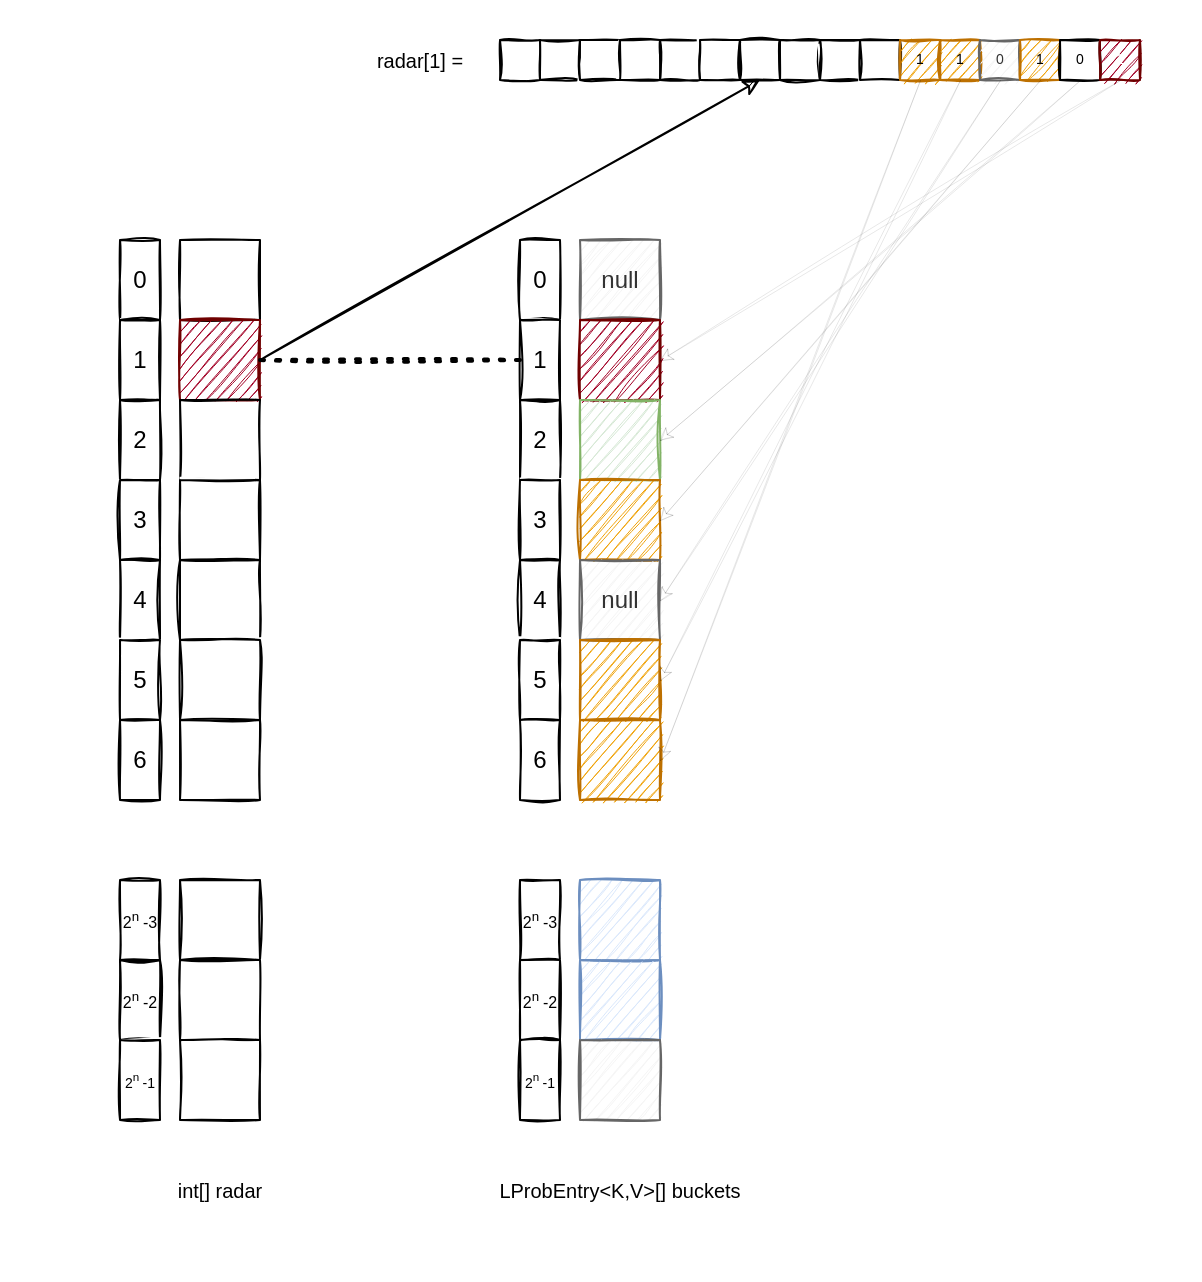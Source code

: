 <mxfile version="15.7.3" type="device"><diagram id="_vnaeYhenHV1yxQ44gXx" name="Page-1"><mxGraphModel dx="1106" dy="920" grid="1" gridSize="10" guides="1" tooltips="1" connect="1" arrows="1" fold="1" page="1" pageScale="1" pageWidth="827" pageHeight="1169" math="0" shadow="0"><root><mxCell id="0"/><mxCell id="1" parent="0"/><mxCell id="lKKQXfKPLJFmzZOpItZV-1" value="null" style="rounded=0;whiteSpace=wrap;html=1;fillColor=#f5f5f5;fontColor=#333333;strokeColor=#666666;sketch=1;" parent="1" vertex="1"><mxGeometry x="400" y="120" width="40" height="40" as="geometry"/></mxCell><mxCell id="lKKQXfKPLJFmzZOpItZV-2" value="" style="rounded=0;whiteSpace=wrap;html=1;fillColor=#a20025;strokeColor=#6F0000;sketch=1;fontColor=#ffffff;" parent="1" vertex="1"><mxGeometry x="400" y="160" width="40" height="40" as="geometry"/></mxCell><mxCell id="lKKQXfKPLJFmzZOpItZV-3" value="" style="rounded=0;whiteSpace=wrap;html=1;fillColor=#d5e8d4;strokeColor=#82b366;sketch=1;" parent="1" vertex="1"><mxGeometry x="400" y="200" width="40" height="40" as="geometry"/></mxCell><mxCell id="lKKQXfKPLJFmzZOpItZV-4" value="" style="rounded=0;whiteSpace=wrap;html=1;fillColor=#f0a30a;strokeColor=#BD7000;sketch=1;fontColor=#000000;" parent="1" vertex="1"><mxGeometry x="400" y="240" width="40" height="40" as="geometry"/></mxCell><mxCell id="lKKQXfKPLJFmzZOpItZV-5" value="null" style="rounded=0;whiteSpace=wrap;html=1;fillColor=#f5f5f5;fontColor=#333333;strokeColor=#666666;sketch=1;" parent="1" vertex="1"><mxGeometry x="400" y="280" width="40" height="40" as="geometry"/></mxCell><mxCell id="lKKQXfKPLJFmzZOpItZV-6" value="" style="rounded=0;whiteSpace=wrap;html=1;fillColor=#f0a30a;strokeColor=#BD7000;sketch=1;fontColor=#000000;" parent="1" vertex="1"><mxGeometry x="400" y="320" width="40" height="40" as="geometry"/></mxCell><mxCell id="lKKQXfKPLJFmzZOpItZV-7" value="" style="rounded=0;whiteSpace=wrap;html=1;fillColor=#f0a30a;strokeColor=#BD7000;sketch=1;fontColor=#000000;" parent="1" vertex="1"><mxGeometry x="400" y="360" width="40" height="40" as="geometry"/></mxCell><mxCell id="lKKQXfKPLJFmzZOpItZV-8" value="" style="rounded=0;whiteSpace=wrap;html=1;sketch=1;fillColor=#dae8fc;strokeColor=#6c8ebf;" parent="1" vertex="1"><mxGeometry x="400" y="440" width="40" height="40" as="geometry"/></mxCell><mxCell id="lKKQXfKPLJFmzZOpItZV-9" value="" style="rounded=0;whiteSpace=wrap;html=1;sketch=1;fillColor=#dae8fc;strokeColor=#6c8ebf;" parent="1" vertex="1"><mxGeometry x="400" y="480" width="40" height="40" as="geometry"/></mxCell><mxCell id="lKKQXfKPLJFmzZOpItZV-10" value="" style="rounded=0;whiteSpace=wrap;html=1;sketch=1;fillColor=#f5f5f5;fontColor=#333333;strokeColor=#666666;" parent="1" vertex="1"><mxGeometry x="400" y="520" width="40" height="40" as="geometry"/></mxCell><mxCell id="lKKQXfKPLJFmzZOpItZV-15" value="" style="rounded=0;whiteSpace=wrap;html=1;sketch=1;" parent="1" vertex="1"><mxGeometry x="200" y="120" width="40" height="40" as="geometry"/></mxCell><mxCell id="lKKQXfKPLJFmzZOpItZV-16" value="" style="rounded=0;whiteSpace=wrap;html=1;fillColor=#a20025;strokeColor=#6F0000;sketch=1;fontColor=#ffffff;" parent="1" vertex="1"><mxGeometry x="200" y="160" width="40" height="40" as="geometry"/></mxCell><mxCell id="lKKQXfKPLJFmzZOpItZV-17" value="" style="rounded=0;whiteSpace=wrap;html=1;sketch=1;" parent="1" vertex="1"><mxGeometry x="200" y="200" width="40" height="40" as="geometry"/></mxCell><mxCell id="lKKQXfKPLJFmzZOpItZV-18" value="" style="rounded=0;whiteSpace=wrap;html=1;sketch=1;" parent="1" vertex="1"><mxGeometry x="200" y="240" width="40" height="40" as="geometry"/></mxCell><mxCell id="lKKQXfKPLJFmzZOpItZV-19" value="" style="rounded=0;whiteSpace=wrap;html=1;sketch=1;" parent="1" vertex="1"><mxGeometry x="200" y="280" width="40" height="40" as="geometry"/></mxCell><mxCell id="lKKQXfKPLJFmzZOpItZV-20" value="" style="rounded=0;whiteSpace=wrap;html=1;sketch=1;" parent="1" vertex="1"><mxGeometry x="200" y="320" width="40" height="40" as="geometry"/></mxCell><mxCell id="lKKQXfKPLJFmzZOpItZV-21" value="" style="rounded=0;whiteSpace=wrap;html=1;sketch=1;" parent="1" vertex="1"><mxGeometry x="200" y="360" width="40" height="40" as="geometry"/></mxCell><mxCell id="lKKQXfKPLJFmzZOpItZV-22" value="" style="rounded=0;whiteSpace=wrap;html=1;sketch=1;" parent="1" vertex="1"><mxGeometry x="200" y="440" width="40" height="40" as="geometry"/></mxCell><mxCell id="lKKQXfKPLJFmzZOpItZV-23" value="" style="rounded=0;whiteSpace=wrap;html=1;sketch=1;" parent="1" vertex="1"><mxGeometry x="200" y="480" width="40" height="40" as="geometry"/></mxCell><mxCell id="lKKQXfKPLJFmzZOpItZV-24" value="" style="rounded=0;whiteSpace=wrap;html=1;sketch=1;" parent="1" vertex="1"><mxGeometry x="200" y="520" width="40" height="40" as="geometry"/></mxCell><mxCell id="lKKQXfKPLJFmzZOpItZV-25" value="0" style="rounded=0;whiteSpace=wrap;html=1;sketch=1;" parent="1" vertex="1"><mxGeometry x="170" y="120" width="20" height="40" as="geometry"/></mxCell><mxCell id="lKKQXfKPLJFmzZOpItZV-26" value="1" style="rounded=0;whiteSpace=wrap;html=1;sketch=1;" parent="1" vertex="1"><mxGeometry x="170" y="160" width="20" height="40" as="geometry"/></mxCell><mxCell id="lKKQXfKPLJFmzZOpItZV-27" value="2" style="rounded=0;whiteSpace=wrap;html=1;sketch=1;" parent="1" vertex="1"><mxGeometry x="170" y="200" width="20" height="40" as="geometry"/></mxCell><mxCell id="lKKQXfKPLJFmzZOpItZV-28" value="3" style="rounded=0;whiteSpace=wrap;html=1;sketch=1;" parent="1" vertex="1"><mxGeometry x="170" y="240" width="20" height="40" as="geometry"/></mxCell><mxCell id="lKKQXfKPLJFmzZOpItZV-29" value="4" style="rounded=0;whiteSpace=wrap;html=1;sketch=1;" parent="1" vertex="1"><mxGeometry x="170" y="280" width="20" height="40" as="geometry"/></mxCell><mxCell id="lKKQXfKPLJFmzZOpItZV-30" value="5" style="rounded=0;whiteSpace=wrap;html=1;sketch=1;" parent="1" vertex="1"><mxGeometry x="170" y="320" width="20" height="40" as="geometry"/></mxCell><mxCell id="lKKQXfKPLJFmzZOpItZV-31" value="6" style="rounded=0;whiteSpace=wrap;html=1;sketch=1;" parent="1" vertex="1"><mxGeometry x="170" y="360" width="20" height="40" as="geometry"/></mxCell><mxCell id="lKKQXfKPLJFmzZOpItZV-32" value="&lt;font style=&quot;font-size: 8px&quot;&gt;2&lt;sup&gt;n&amp;nbsp;&lt;/sup&gt;-3&lt;/font&gt;" style="rounded=0;whiteSpace=wrap;html=1;sketch=1;" parent="1" vertex="1"><mxGeometry x="170" y="440" width="20" height="40" as="geometry"/></mxCell><mxCell id="lKKQXfKPLJFmzZOpItZV-33" value="&lt;font style=&quot;font-size: 8px&quot;&gt;2&lt;sup&gt;n&amp;nbsp;&lt;/sup&gt;-2&lt;/font&gt;" style="rounded=0;whiteSpace=wrap;html=1;sketch=1;" parent="1" vertex="1"><mxGeometry x="170" y="480" width="20" height="40" as="geometry"/></mxCell><mxCell id="lKKQXfKPLJFmzZOpItZV-34" value="&lt;font style=&quot;font-size: 7px&quot;&gt;2&lt;sup&gt;n &lt;/sup&gt;-1&lt;/font&gt;" style="rounded=0;whiteSpace=wrap;html=1;sketch=1;" parent="1" vertex="1"><mxGeometry x="170" y="520" width="20" height="40" as="geometry"/></mxCell><mxCell id="lKKQXfKPLJFmzZOpItZV-36" value="0" style="rounded=0;whiteSpace=wrap;html=1;sketch=1;" parent="1" vertex="1"><mxGeometry x="370" y="120" width="20" height="40" as="geometry"/></mxCell><mxCell id="lKKQXfKPLJFmzZOpItZV-37" value="1" style="rounded=0;whiteSpace=wrap;html=1;sketch=1;" parent="1" vertex="1"><mxGeometry x="370" y="160" width="20" height="40" as="geometry"/></mxCell><mxCell id="lKKQXfKPLJFmzZOpItZV-38" value="2" style="rounded=0;whiteSpace=wrap;html=1;sketch=1;" parent="1" vertex="1"><mxGeometry x="370" y="200" width="20" height="40" as="geometry"/></mxCell><mxCell id="lKKQXfKPLJFmzZOpItZV-39" value="3" style="rounded=0;whiteSpace=wrap;html=1;sketch=1;" parent="1" vertex="1"><mxGeometry x="370" y="240" width="20" height="40" as="geometry"/></mxCell><mxCell id="lKKQXfKPLJFmzZOpItZV-40" value="4" style="rounded=0;whiteSpace=wrap;html=1;sketch=1;" parent="1" vertex="1"><mxGeometry x="370" y="280" width="20" height="40" as="geometry"/></mxCell><mxCell id="lKKQXfKPLJFmzZOpItZV-41" value="5" style="rounded=0;whiteSpace=wrap;html=1;sketch=1;" parent="1" vertex="1"><mxGeometry x="370" y="320" width="20" height="40" as="geometry"/></mxCell><mxCell id="lKKQXfKPLJFmzZOpItZV-42" value="6" style="rounded=0;whiteSpace=wrap;html=1;sketch=1;" parent="1" vertex="1"><mxGeometry x="370" y="360" width="20" height="40" as="geometry"/></mxCell><mxCell id="lKKQXfKPLJFmzZOpItZV-43" value="&lt;font style=&quot;font-size: 8px&quot;&gt;2&lt;sup&gt;n&amp;nbsp;&lt;/sup&gt;-3&lt;/font&gt;" style="rounded=0;whiteSpace=wrap;html=1;sketch=1;" parent="1" vertex="1"><mxGeometry x="370" y="440" width="20" height="40" as="geometry"/></mxCell><mxCell id="lKKQXfKPLJFmzZOpItZV-44" value="&lt;font style=&quot;font-size: 8px&quot;&gt;2&lt;sup&gt;n&amp;nbsp;&lt;/sup&gt;-2&lt;/font&gt;" style="rounded=0;whiteSpace=wrap;html=1;sketch=1;" parent="1" vertex="1"><mxGeometry x="370" y="480" width="20" height="40" as="geometry"/></mxCell><mxCell id="lKKQXfKPLJFmzZOpItZV-45" value="&lt;font style=&quot;font-size: 7px&quot;&gt;2&lt;sup&gt;n &lt;/sup&gt;-1&lt;/font&gt;" style="rounded=0;whiteSpace=wrap;html=1;sketch=1;" parent="1" vertex="1"><mxGeometry x="370" y="520" width="20" height="40" as="geometry"/></mxCell><mxCell id="lKKQXfKPLJFmzZOpItZV-46" value="" style="rounded=0;whiteSpace=wrap;html=1;fontSize=7;strokeColor=#000000;sketch=1;" parent="1" vertex="1"><mxGeometry x="360" y="20" width="20" height="20" as="geometry"/></mxCell><mxCell id="lKKQXfKPLJFmzZOpItZV-47" value="" style="rounded=0;whiteSpace=wrap;html=1;fontSize=7;strokeColor=#000000;sketch=1;" parent="1" vertex="1"><mxGeometry x="380" y="20" width="20" height="20" as="geometry"/></mxCell><mxCell id="lKKQXfKPLJFmzZOpItZV-48" value="" style="rounded=0;whiteSpace=wrap;html=1;fontSize=7;strokeColor=#000000;sketch=1;" parent="1" vertex="1"><mxGeometry x="400" y="20" width="20" height="20" as="geometry"/></mxCell><mxCell id="lKKQXfKPLJFmzZOpItZV-49" value="" style="rounded=0;whiteSpace=wrap;html=1;fontSize=7;strokeColor=#000000;sketch=1;" parent="1" vertex="1"><mxGeometry x="420" y="20" width="20" height="20" as="geometry"/></mxCell><mxCell id="lKKQXfKPLJFmzZOpItZV-50" value="" style="rounded=0;whiteSpace=wrap;html=1;fontSize=7;strokeColor=#000000;sketch=1;" parent="1" vertex="1"><mxGeometry x="440" y="20" width="20" height="20" as="geometry"/></mxCell><mxCell id="lKKQXfKPLJFmzZOpItZV-51" value="" style="rounded=0;whiteSpace=wrap;html=1;fontSize=7;strokeColor=#000000;sketch=1;" parent="1" vertex="1"><mxGeometry x="460" y="20" width="20" height="20" as="geometry"/></mxCell><mxCell id="lKKQXfKPLJFmzZOpItZV-52" value="" style="rounded=0;whiteSpace=wrap;html=1;fontSize=7;strokeColor=#000000;sketch=1;" parent="1" vertex="1"><mxGeometry x="480" y="20" width="20" height="20" as="geometry"/></mxCell><mxCell id="lKKQXfKPLJFmzZOpItZV-53" value="" style="rounded=0;whiteSpace=wrap;html=1;fontSize=7;strokeColor=#000000;sketch=1;" parent="1" vertex="1"><mxGeometry x="500" y="20" width="20" height="20" as="geometry"/></mxCell><mxCell id="lKKQXfKPLJFmzZOpItZV-54" value="" style="rounded=0;whiteSpace=wrap;html=1;fontSize=7;strokeColor=#000000;sketch=1;" parent="1" vertex="1"><mxGeometry x="520" y="20" width="20" height="20" as="geometry"/></mxCell><mxCell id="lKKQXfKPLJFmzZOpItZV-55" value="" style="rounded=0;whiteSpace=wrap;html=1;fontSize=7;strokeColor=#000000;sketch=1;" parent="1" vertex="1"><mxGeometry x="540" y="20" width="20" height="20" as="geometry"/></mxCell><mxCell id="lKKQXfKPLJFmzZOpItZV-56" value="1" style="rounded=0;whiteSpace=wrap;html=1;fontSize=7;strokeColor=#BD7000;fillColor=#f0a30a;sketch=1;fontColor=#000000;" parent="1" vertex="1"><mxGeometry x="560" y="20" width="20" height="20" as="geometry"/></mxCell><mxCell id="lKKQXfKPLJFmzZOpItZV-57" value="1" style="rounded=0;whiteSpace=wrap;html=1;fontSize=7;strokeColor=#BD7000;fillColor=#f0a30a;sketch=1;fontColor=#000000;" parent="1" vertex="1"><mxGeometry x="580" y="20" width="20" height="20" as="geometry"/></mxCell><mxCell id="lKKQXfKPLJFmzZOpItZV-58" value="0" style="rounded=0;whiteSpace=wrap;html=1;fontSize=7;strokeColor=#666666;fillColor=#f5f5f5;fontColor=#333333;sketch=1;" parent="1" vertex="1"><mxGeometry x="600" y="20" width="20" height="20" as="geometry"/></mxCell><mxCell id="lKKQXfKPLJFmzZOpItZV-59" value="1" style="rounded=0;whiteSpace=wrap;html=1;fontSize=7;strokeColor=#BD7000;fillColor=#f0a30a;sketch=1;fontColor=#000000;" parent="1" vertex="1"><mxGeometry x="620" y="20" width="20" height="20" as="geometry"/></mxCell><mxCell id="lKKQXfKPLJFmzZOpItZV-60" value="0" style="rounded=0;whiteSpace=wrap;html=1;fontSize=7;sketch=1;" parent="1" vertex="1"><mxGeometry x="640" y="20" width="20" height="20" as="geometry"/></mxCell><mxCell id="lKKQXfKPLJFmzZOpItZV-61" value="1" style="rounded=0;whiteSpace=wrap;html=1;fontSize=7;strokeColor=#6F0000;fillColor=#a20025;sketch=1;fontColor=#ffffff;" parent="1" vertex="1"><mxGeometry x="660" y="20" width="20" height="20" as="geometry"/></mxCell><mxCell id="lKKQXfKPLJFmzZOpItZV-62" value="" style="endArrow=classic;html=1;rounded=0;fontSize=7;exitX=1;exitY=0.5;exitDx=0;exitDy=0;entryX=0.5;entryY=1;entryDx=0;entryDy=0;sketch=1;" parent="1" source="lKKQXfKPLJFmzZOpItZV-16" target="lKKQXfKPLJFmzZOpItZV-52" edge="1"><mxGeometry width="50" height="50" relative="1" as="geometry"><mxPoint x="440" y="170" as="sourcePoint"/><mxPoint x="490" y="120" as="targetPoint"/></mxGeometry></mxCell><mxCell id="lKKQXfKPLJFmzZOpItZV-63" value="" style="endArrow=none;dashed=1;html=1;dashPattern=1 3;strokeWidth=2;rounded=0;fontSize=7;exitX=1;exitY=0.5;exitDx=0;exitDy=0;entryX=0;entryY=0.5;entryDx=0;entryDy=0;sketch=1;" parent="1" source="lKKQXfKPLJFmzZOpItZV-16" target="lKKQXfKPLJFmzZOpItZV-37" edge="1"><mxGeometry width="50" height="50" relative="1" as="geometry"><mxPoint x="440" y="170" as="sourcePoint"/><mxPoint x="490" y="120" as="targetPoint"/></mxGeometry></mxCell><mxCell id="lKKQXfKPLJFmzZOpItZV-65" value="" style="endArrow=classic;html=1;rounded=0;fontSize=7;exitX=0.5;exitY=1;exitDx=0;exitDy=0;entryX=1;entryY=0.5;entryDx=0;entryDy=0;strokeWidth=0;sketch=1;" parent="1" source="lKKQXfKPLJFmzZOpItZV-61" target="lKKQXfKPLJFmzZOpItZV-2" edge="1"><mxGeometry width="50" height="50" relative="1" as="geometry"><mxPoint x="440" y="170" as="sourcePoint"/><mxPoint x="490" y="120" as="targetPoint"/></mxGeometry></mxCell><mxCell id="lKKQXfKPLJFmzZOpItZV-66" value="" style="endArrow=classic;html=1;rounded=0;fontSize=7;exitX=0.5;exitY=1;exitDx=0;exitDy=0;entryX=1;entryY=0.5;entryDx=0;entryDy=0;strokeWidth=0;sketch=1;" parent="1" source="lKKQXfKPLJFmzZOpItZV-60" target="lKKQXfKPLJFmzZOpItZV-3" edge="1"><mxGeometry width="50" height="50" relative="1" as="geometry"><mxPoint x="440" y="170" as="sourcePoint"/><mxPoint x="490" y="120" as="targetPoint"/></mxGeometry></mxCell><mxCell id="lKKQXfKPLJFmzZOpItZV-67" value="" style="endArrow=classic;html=1;rounded=0;fontSize=7;exitX=0.5;exitY=1;exitDx=0;exitDy=0;entryX=1;entryY=0.5;entryDx=0;entryDy=0;strokeWidth=0;sketch=1;" parent="1" source="lKKQXfKPLJFmzZOpItZV-59" target="lKKQXfKPLJFmzZOpItZV-4" edge="1"><mxGeometry width="50" height="50" relative="1" as="geometry"><mxPoint x="440" y="170" as="sourcePoint"/><mxPoint x="490" y="120" as="targetPoint"/></mxGeometry></mxCell><mxCell id="lKKQXfKPLJFmzZOpItZV-68" value="" style="endArrow=classic;html=1;rounded=0;fontSize=7;exitX=0.5;exitY=1;exitDx=0;exitDy=0;entryX=1;entryY=0.5;entryDx=0;entryDy=0;strokeWidth=0;sketch=1;" parent="1" source="lKKQXfKPLJFmzZOpItZV-58" target="lKKQXfKPLJFmzZOpItZV-5" edge="1"><mxGeometry width="50" height="50" relative="1" as="geometry"><mxPoint x="440" y="170" as="sourcePoint"/><mxPoint x="490" y="120" as="targetPoint"/></mxGeometry></mxCell><mxCell id="lKKQXfKPLJFmzZOpItZV-69" value="" style="endArrow=classic;html=1;rounded=0;fontSize=7;exitX=0.5;exitY=1;exitDx=0;exitDy=0;entryX=1;entryY=0.5;entryDx=0;entryDy=0;strokeWidth=0;sketch=1;" parent="1" source="lKKQXfKPLJFmzZOpItZV-57" target="lKKQXfKPLJFmzZOpItZV-6" edge="1"><mxGeometry width="50" height="50" relative="1" as="geometry"><mxPoint x="440" y="170" as="sourcePoint"/><mxPoint x="490" y="120" as="targetPoint"/></mxGeometry></mxCell><mxCell id="lKKQXfKPLJFmzZOpItZV-70" value="" style="endArrow=classic;html=1;rounded=0;fontSize=7;exitX=0.5;exitY=1;exitDx=0;exitDy=0;entryX=1;entryY=0.5;entryDx=0;entryDy=0;strokeWidth=0;sketch=1;" parent="1" source="lKKQXfKPLJFmzZOpItZV-56" target="lKKQXfKPLJFmzZOpItZV-7" edge="1"><mxGeometry width="50" height="50" relative="1" as="geometry"><mxPoint x="440" y="250" as="sourcePoint"/><mxPoint x="490" y="200" as="targetPoint"/></mxGeometry></mxCell><mxCell id="lKKQXfKPLJFmzZOpItZV-71" value="&lt;font style=&quot;font-size: 10px&quot;&gt;int[] radar&lt;/font&gt;" style="text;html=1;strokeColor=none;fillColor=none;align=center;verticalAlign=middle;whiteSpace=wrap;rounded=0;fontSize=7;sketch=1;" parent="1" vertex="1"><mxGeometry x="190" y="580" width="60" height="30" as="geometry"/></mxCell><mxCell id="lKKQXfKPLJFmzZOpItZV-72" value="&lt;font style=&quot;font-size: 10px&quot;&gt;LProbEntry&amp;lt;K,V&amp;gt;[] buckets&lt;/font&gt;" style="text;html=1;strokeColor=none;fillColor=none;align=center;verticalAlign=middle;whiteSpace=wrap;rounded=0;fontSize=7;sketch=1;" parent="1" vertex="1"><mxGeometry x="350" y="580" width="140" height="30" as="geometry"/></mxCell><mxCell id="lKKQXfKPLJFmzZOpItZV-73" value="radar[1] =" style="text;html=1;strokeColor=none;fillColor=none;align=center;verticalAlign=middle;whiteSpace=wrap;rounded=0;fontSize=10;sketch=1;" parent="1" vertex="1"><mxGeometry x="290" y="15" width="60" height="30" as="geometry"/></mxCell><mxCell id="lKKQXfKPLJFmzZOpItZV-74" value="" style="rounded=0;whiteSpace=wrap;html=1;fontSize=10;strokeColor=none;fillColor=none;sketch=1;" parent="1" vertex="1"><mxGeometry x="110" width="600" height="640" as="geometry"/></mxCell></root></mxGraphModel></diagram></mxfile>